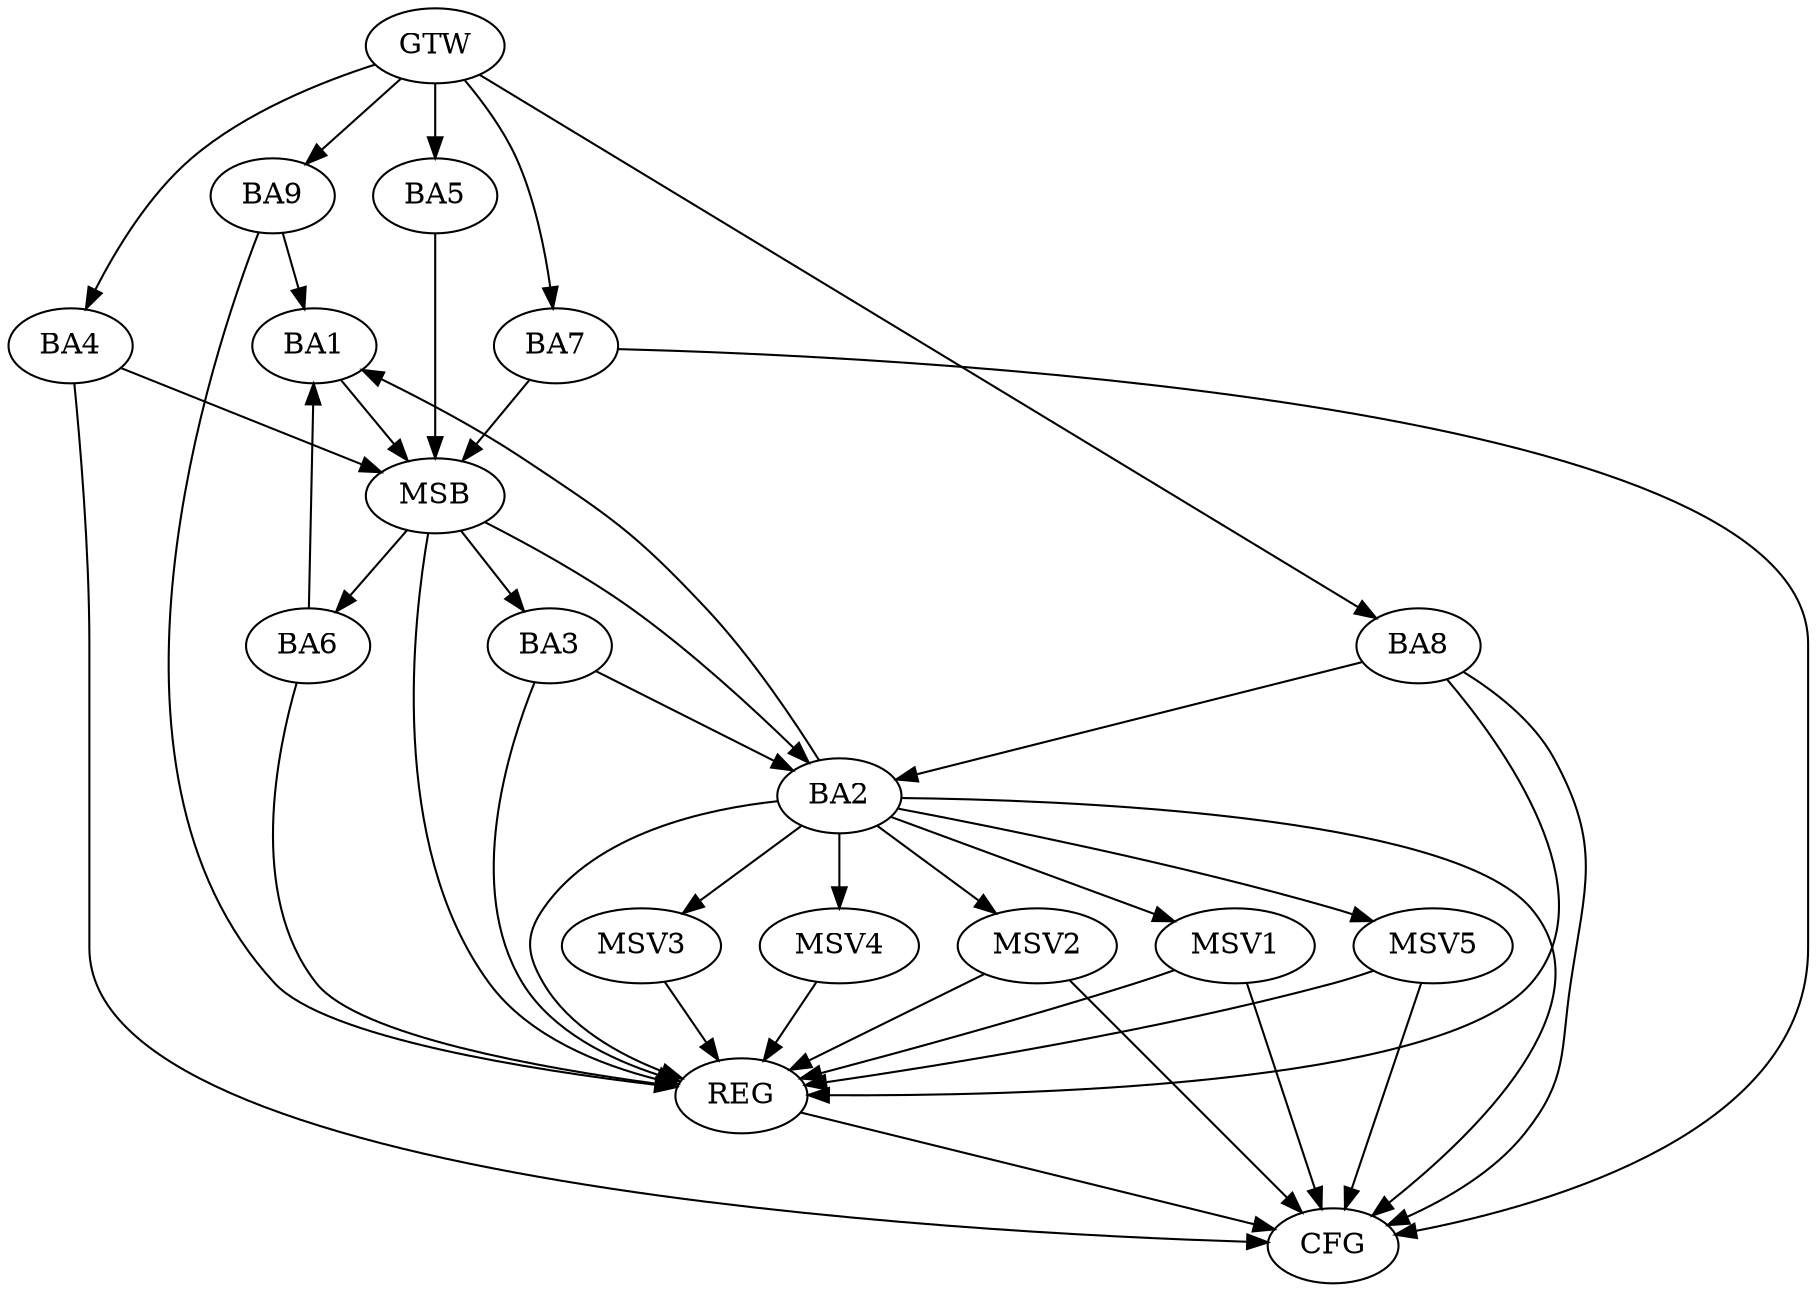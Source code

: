 strict digraph G {
  BA1 [ label="BA1" ];
  BA2 [ label="BA2" ];
  BA3 [ label="BA3" ];
  BA4 [ label="BA4" ];
  BA5 [ label="BA5" ];
  BA6 [ label="BA6" ];
  BA7 [ label="BA7" ];
  BA8 [ label="BA8" ];
  BA9 [ label="BA9" ];
  GTW [ label="GTW" ];
  REG [ label="REG" ];
  MSB [ label="MSB" ];
  CFG [ label="CFG" ];
  MSV1 [ label="MSV1" ];
  MSV2 [ label="MSV2" ];
  MSV3 [ label="MSV3" ];
  MSV4 [ label="MSV4" ];
  MSV5 [ label="MSV5" ];
  BA2 -> BA1;
  BA3 -> BA2;
  BA6 -> BA1;
  BA8 -> BA2;
  BA9 -> BA1;
  GTW -> BA4;
  GTW -> BA5;
  GTW -> BA7;
  GTW -> BA8;
  GTW -> BA9;
  BA2 -> REG;
  BA3 -> REG;
  BA6 -> REG;
  BA8 -> REG;
  BA9 -> REG;
  BA1 -> MSB;
  MSB -> BA2;
  MSB -> REG;
  BA4 -> MSB;
  BA5 -> MSB;
  MSB -> BA3;
  BA7 -> MSB;
  MSB -> BA6;
  BA8 -> CFG;
  BA2 -> CFG;
  BA4 -> CFG;
  BA7 -> CFG;
  REG -> CFG;
  BA2 -> MSV1;
  BA2 -> MSV2;
  MSV1 -> REG;
  MSV1 -> CFG;
  MSV2 -> REG;
  MSV2 -> CFG;
  BA2 -> MSV3;
  MSV3 -> REG;
  BA2 -> MSV4;
  MSV4 -> REG;
  BA2 -> MSV5;
  MSV5 -> REG;
  MSV5 -> CFG;
}
